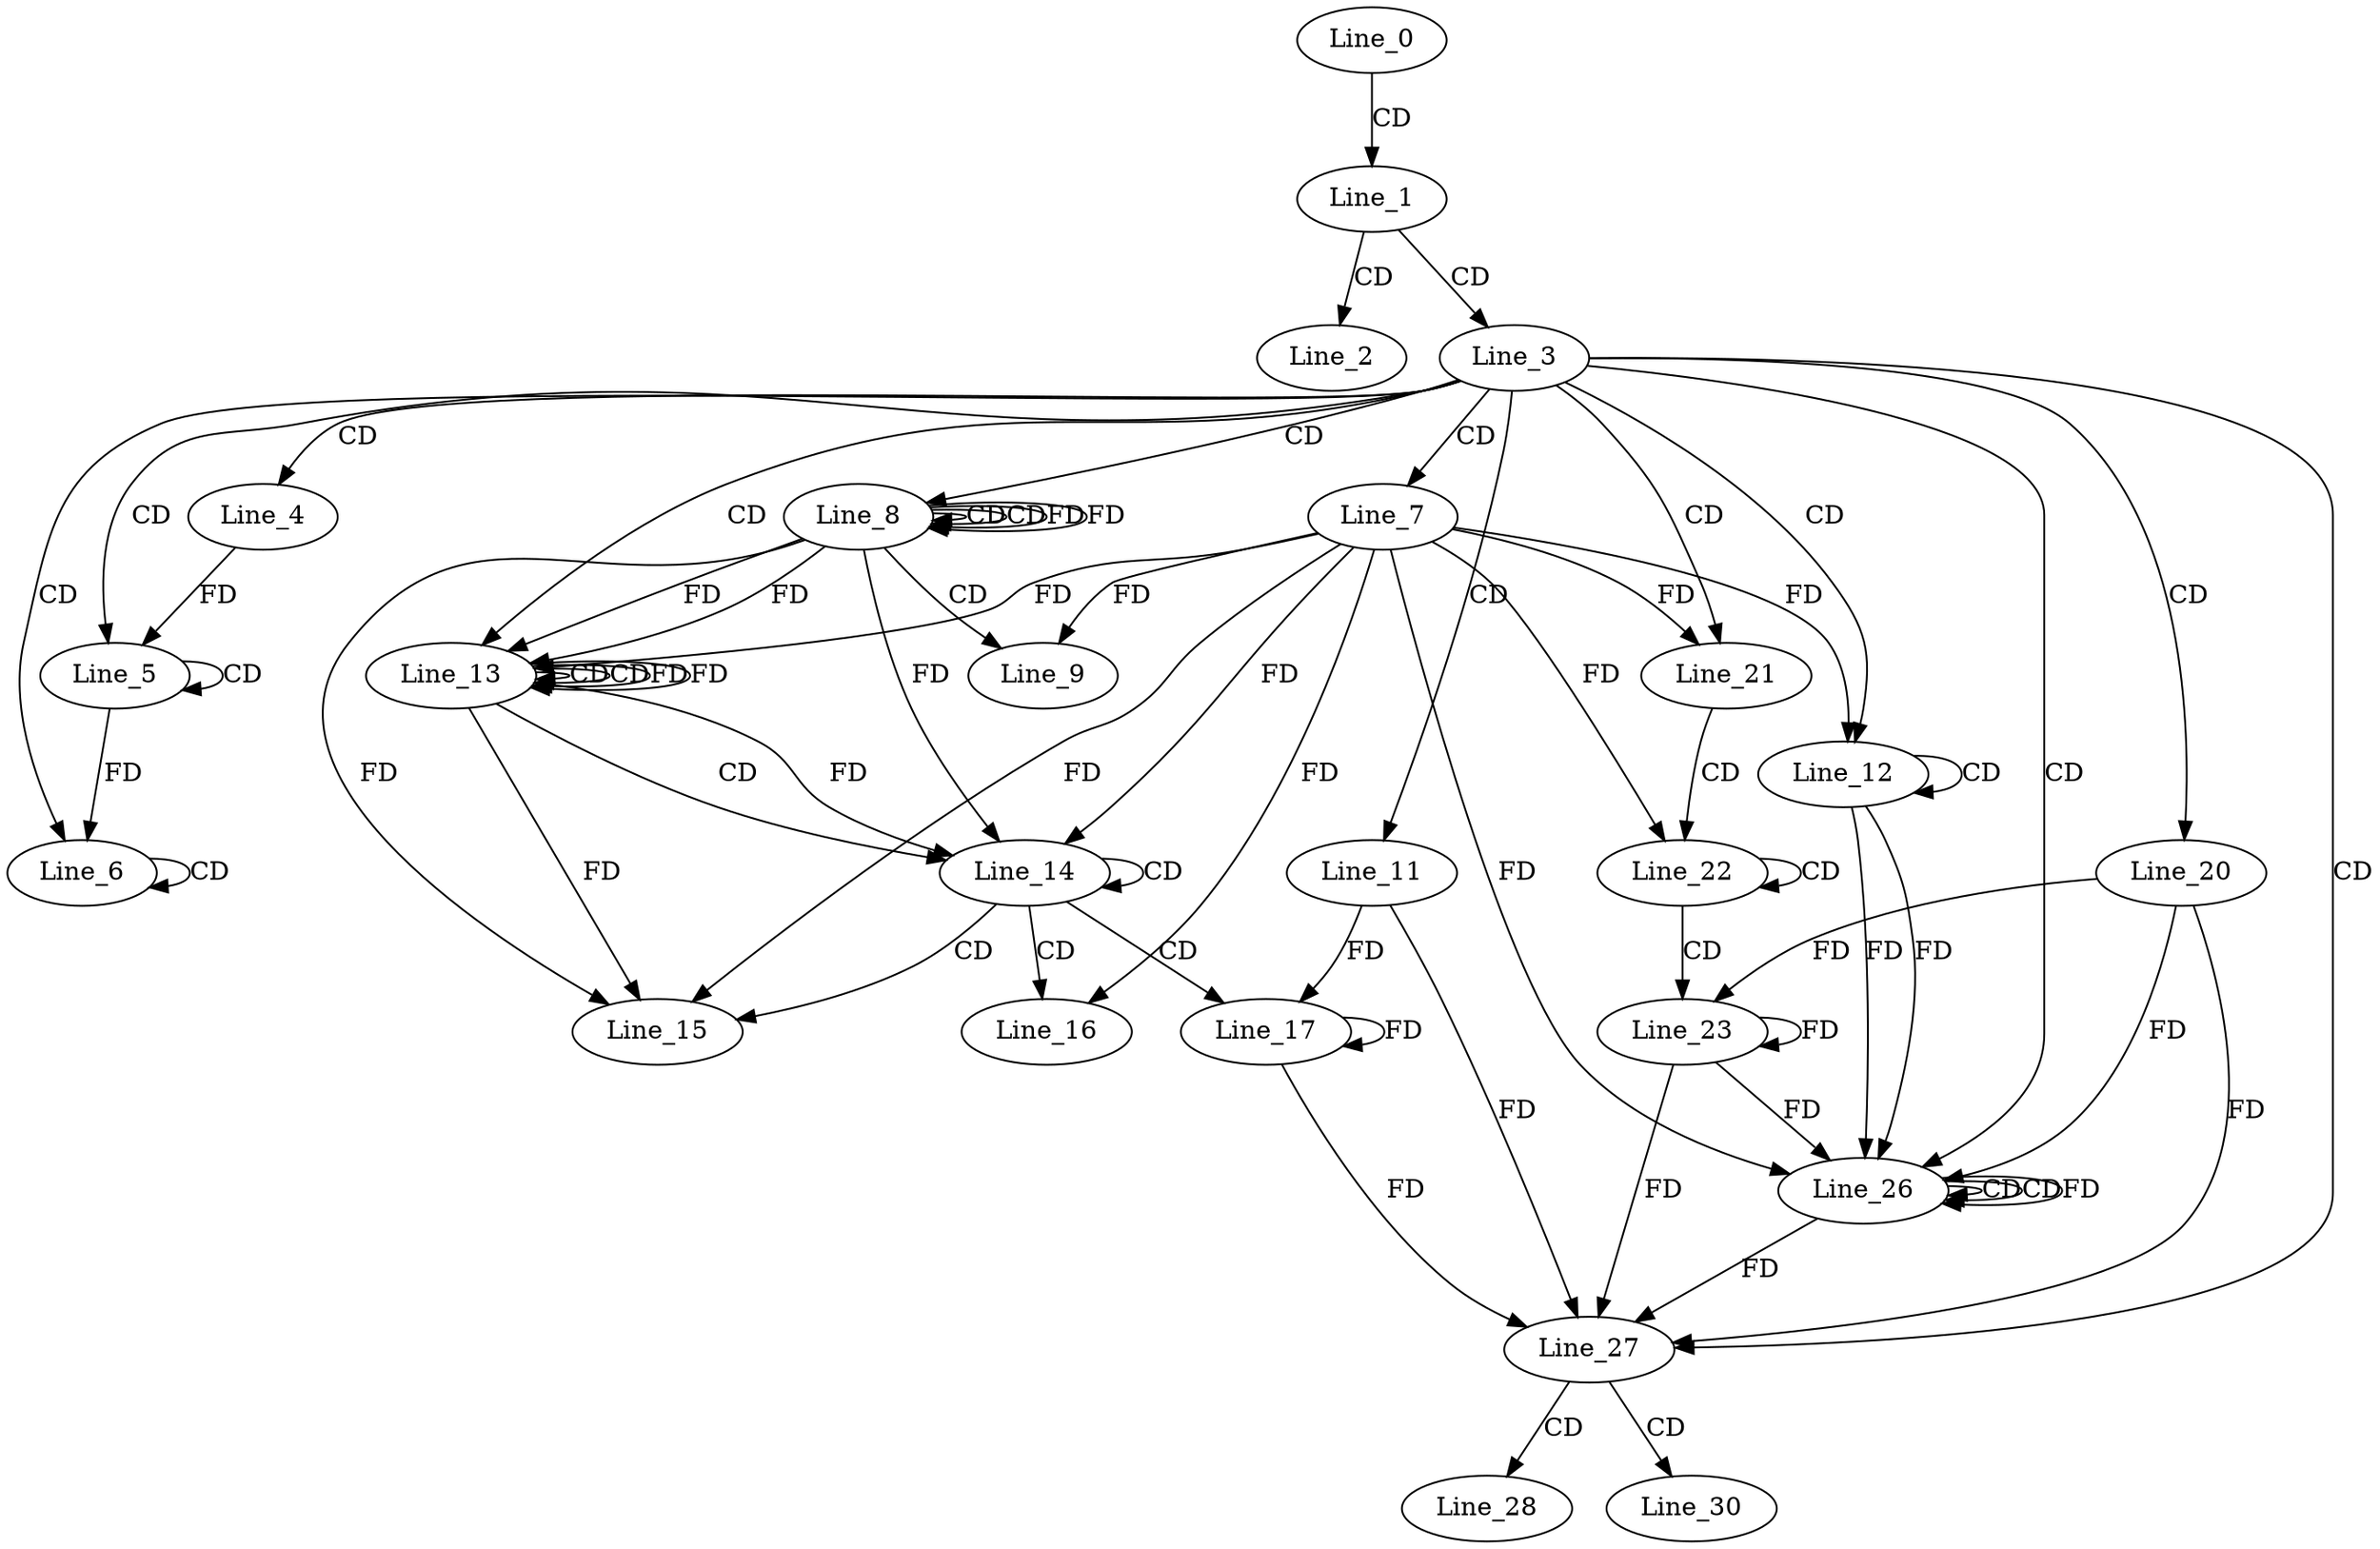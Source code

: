 digraph G {
  Line_0;
  Line_1;
  Line_2;
  Line_3;
  Line_4;
  Line_5;
  Line_5;
  Line_6;
  Line_6;
  Line_7;
  Line_8;
  Line_8;
  Line_8;
  Line_9;
  Line_11;
  Line_12;
  Line_12;
  Line_13;
  Line_13;
  Line_13;
  Line_13;
  Line_14;
  Line_14;
  Line_14;
  Line_14;
  Line_15;
  Line_16;
  Line_17;
  Line_20;
  Line_21;
  Line_21;
  Line_22;
  Line_22;
  Line_22;
  Line_22;
  Line_23;
  Line_26;
  Line_26;
  Line_26;
  Line_26;
  Line_27;
  Line_28;
  Line_30;
  Line_0 -> Line_1 [ label="CD" ];
  Line_1 -> Line_2 [ label="CD" ];
  Line_1 -> Line_3 [ label="CD" ];
  Line_3 -> Line_4 [ label="CD" ];
  Line_3 -> Line_5 [ label="CD" ];
  Line_5 -> Line_5 [ label="CD" ];
  Line_4 -> Line_5 [ label="FD" ];
  Line_3 -> Line_6 [ label="CD" ];
  Line_6 -> Line_6 [ label="CD" ];
  Line_5 -> Line_6 [ label="FD" ];
  Line_3 -> Line_7 [ label="CD" ];
  Line_3 -> Line_8 [ label="CD" ];
  Line_8 -> Line_8 [ label="CD" ];
  Line_8 -> Line_8 [ label="CD" ];
  Line_8 -> Line_8 [ label="FD" ];
  Line_8 -> Line_9 [ label="CD" ];
  Line_7 -> Line_9 [ label="FD" ];
  Line_3 -> Line_11 [ label="CD" ];
  Line_3 -> Line_12 [ label="CD" ];
  Line_12 -> Line_12 [ label="CD" ];
  Line_7 -> Line_12 [ label="FD" ];
  Line_3 -> Line_13 [ label="CD" ];
  Line_13 -> Line_13 [ label="CD" ];
  Line_8 -> Line_13 [ label="FD" ];
  Line_7 -> Line_13 [ label="FD" ];
  Line_13 -> Line_13 [ label="CD" ];
  Line_13 -> Line_13 [ label="FD" ];
  Line_8 -> Line_13 [ label="FD" ];
  Line_13 -> Line_14 [ label="CD" ];
  Line_14 -> Line_14 [ label="CD" ];
  Line_7 -> Line_14 [ label="FD" ];
  Line_13 -> Line_14 [ label="FD" ];
  Line_8 -> Line_14 [ label="FD" ];
  Line_14 -> Line_15 [ label="CD" ];
  Line_7 -> Line_15 [ label="FD" ];
  Line_13 -> Line_15 [ label="FD" ];
  Line_8 -> Line_15 [ label="FD" ];
  Line_14 -> Line_16 [ label="CD" ];
  Line_7 -> Line_16 [ label="FD" ];
  Line_14 -> Line_17 [ label="CD" ];
  Line_17 -> Line_17 [ label="FD" ];
  Line_11 -> Line_17 [ label="FD" ];
  Line_3 -> Line_20 [ label="CD" ];
  Line_3 -> Line_21 [ label="CD" ];
  Line_7 -> Line_21 [ label="FD" ];
  Line_21 -> Line_22 [ label="CD" ];
  Line_22 -> Line_22 [ label="CD" ];
  Line_7 -> Line_22 [ label="FD" ];
  Line_22 -> Line_23 [ label="CD" ];
  Line_20 -> Line_23 [ label="FD" ];
  Line_23 -> Line_23 [ label="FD" ];
  Line_3 -> Line_26 [ label="CD" ];
  Line_12 -> Line_26 [ label="FD" ];
  Line_26 -> Line_26 [ label="CD" ];
  Line_12 -> Line_26 [ label="FD" ];
  Line_7 -> Line_26 [ label="FD" ];
  Line_26 -> Line_26 [ label="CD" ];
  Line_20 -> Line_26 [ label="FD" ];
  Line_23 -> Line_26 [ label="FD" ];
  Line_26 -> Line_26 [ label="FD" ];
  Line_3 -> Line_27 [ label="CD" ];
  Line_17 -> Line_27 [ label="FD" ];
  Line_11 -> Line_27 [ label="FD" ];
  Line_20 -> Line_27 [ label="FD" ];
  Line_23 -> Line_27 [ label="FD" ];
  Line_26 -> Line_27 [ label="FD" ];
  Line_27 -> Line_28 [ label="CD" ];
  Line_27 -> Line_30 [ label="CD" ];
  Line_8 -> Line_8 [ label="FD" ];
  Line_13 -> Line_13 [ label="FD" ];
}
